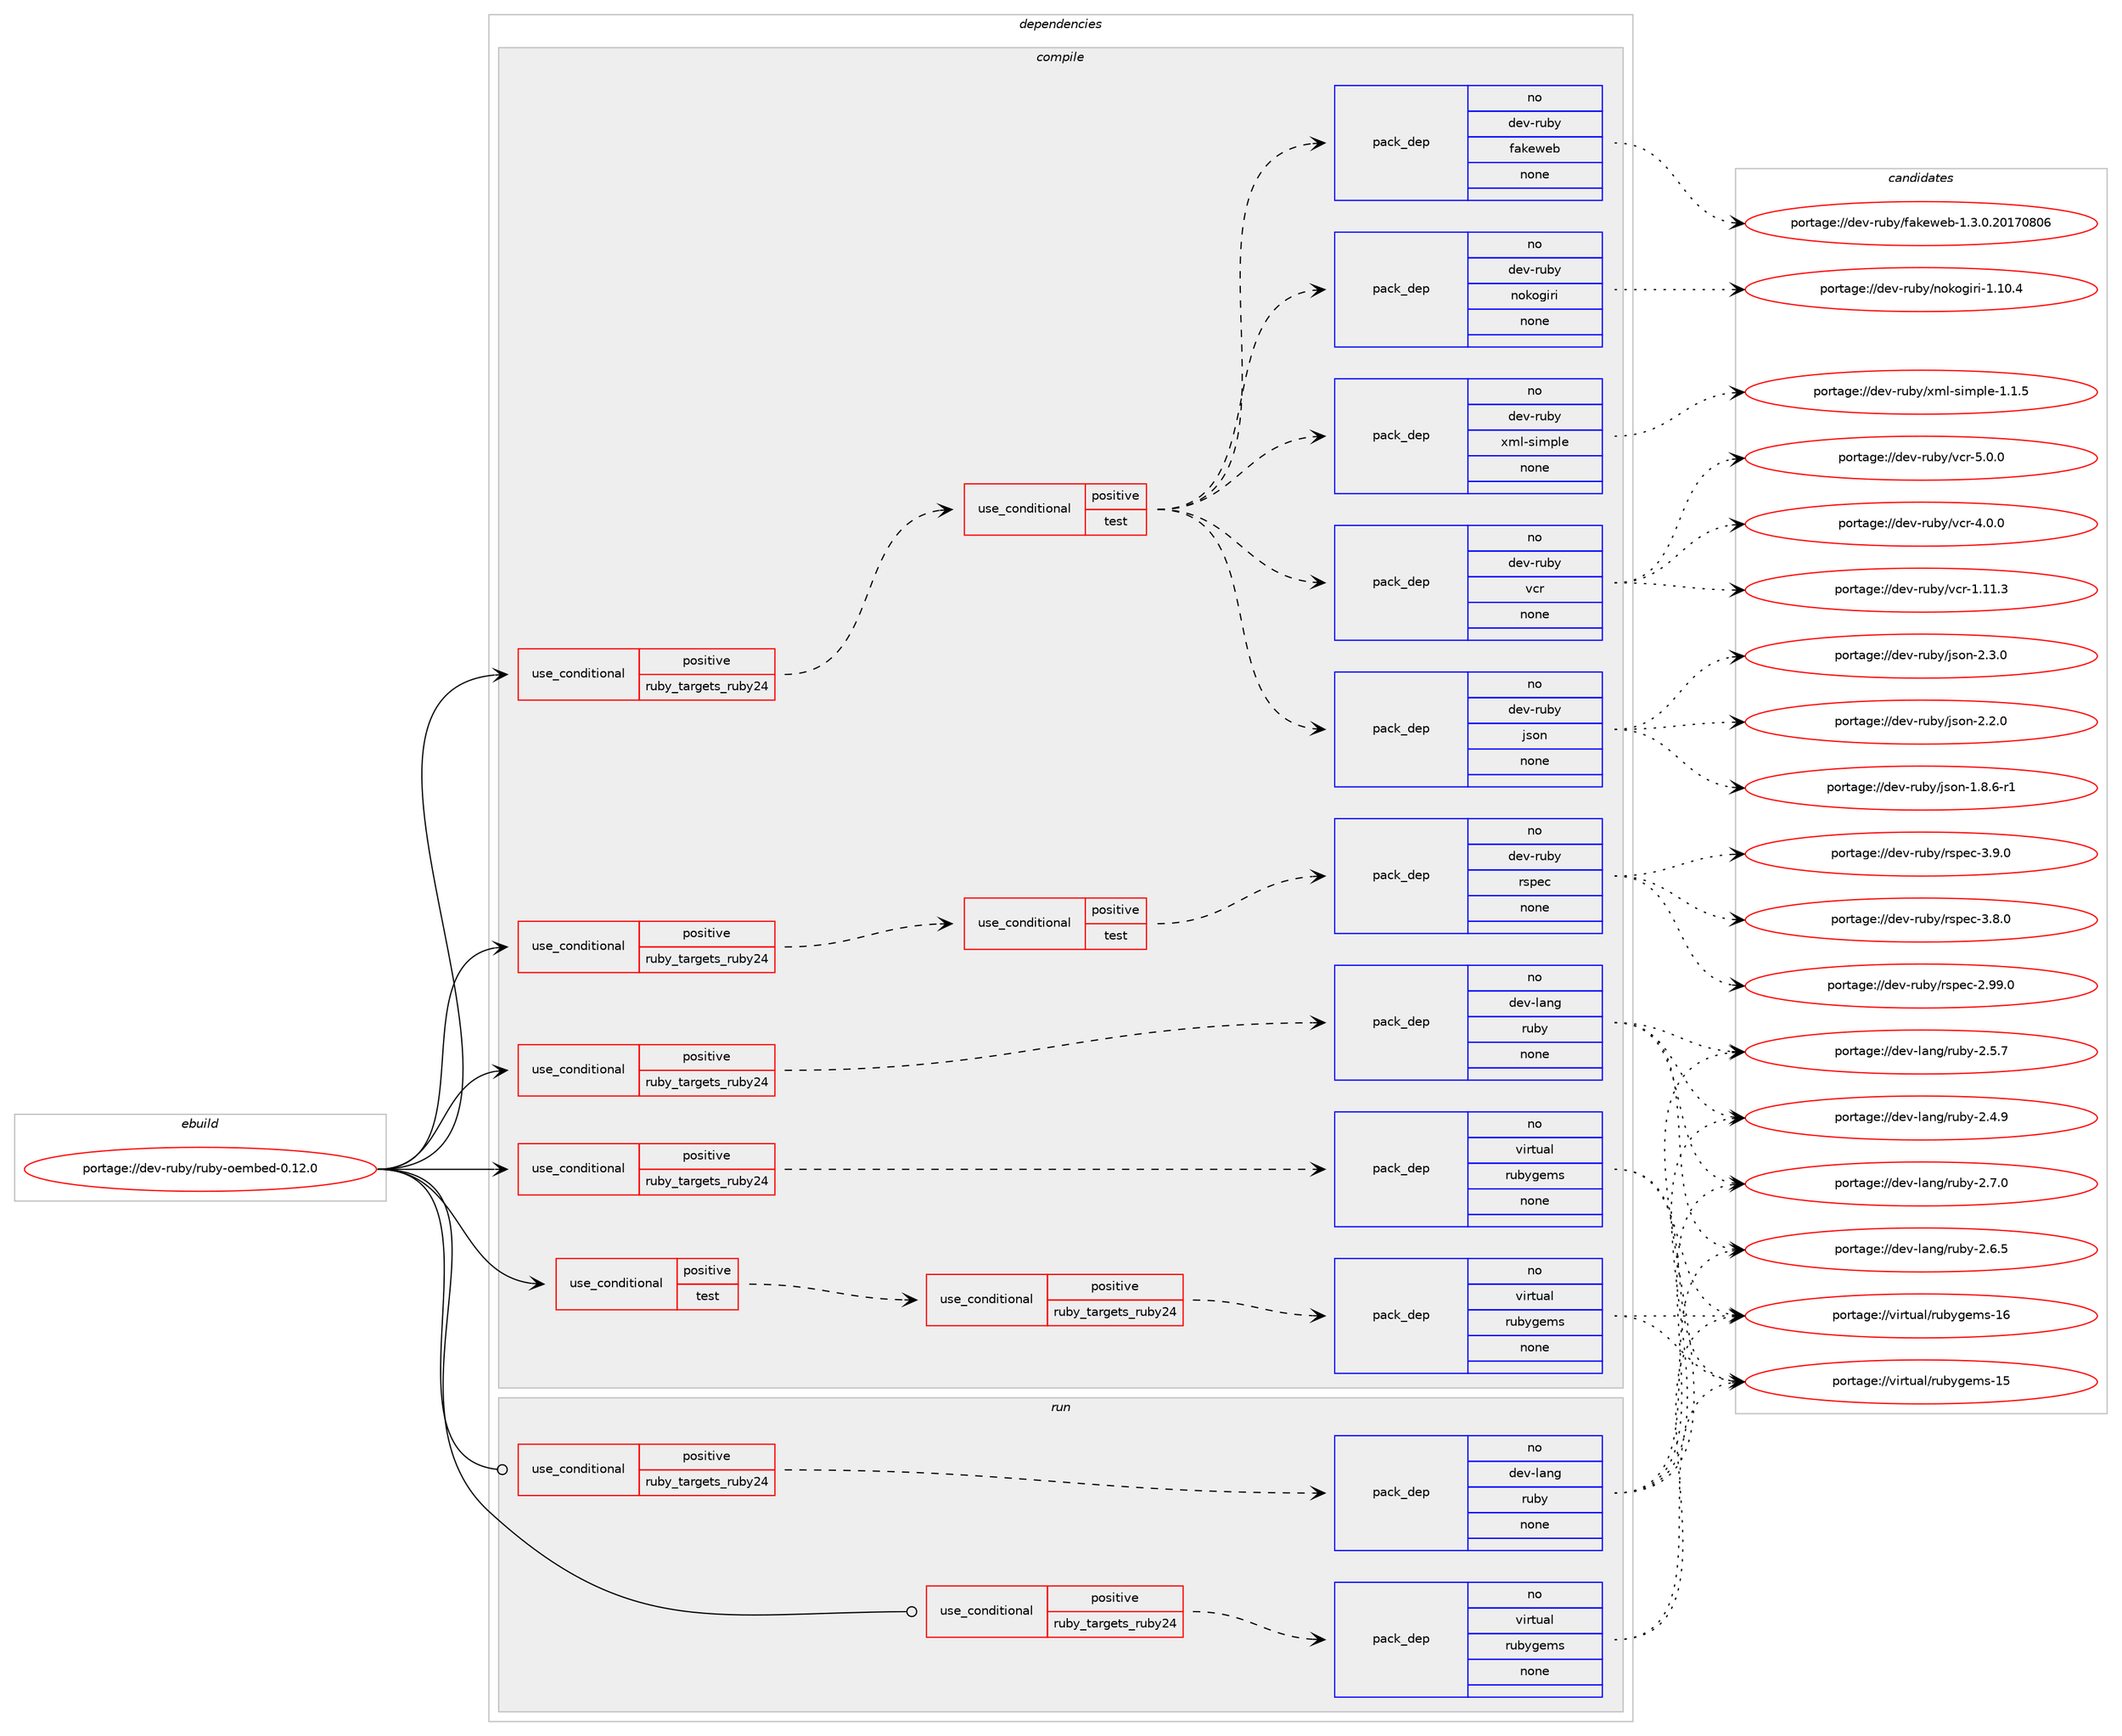 digraph prolog {

# *************
# Graph options
# *************

newrank=true;
concentrate=true;
compound=true;
graph [rankdir=LR,fontname=Helvetica,fontsize=10,ranksep=1.5];#, ranksep=2.5, nodesep=0.2];
edge  [arrowhead=vee];
node  [fontname=Helvetica,fontsize=10];

# **********
# The ebuild
# **********

subgraph cluster_leftcol {
color=gray;
rank=same;
label=<<i>ebuild</i>>;
id [label="portage://dev-ruby/ruby-oembed-0.12.0", color=red, width=4, href="../dev-ruby/ruby-oembed-0.12.0.svg"];
}

# ****************
# The dependencies
# ****************

subgraph cluster_midcol {
color=gray;
label=<<i>dependencies</i>>;
subgraph cluster_compile {
fillcolor="#eeeeee";
style=filled;
label=<<i>compile</i>>;
subgraph cond71532 {
dependency324281 [label=<<TABLE BORDER="0" CELLBORDER="1" CELLSPACING="0" CELLPADDING="4"><TR><TD ROWSPAN="3" CELLPADDING="10">use_conditional</TD></TR><TR><TD>positive</TD></TR><TR><TD>ruby_targets_ruby24</TD></TR></TABLE>>, shape=none, color=red];
subgraph cond71533 {
dependency324282 [label=<<TABLE BORDER="0" CELLBORDER="1" CELLSPACING="0" CELLPADDING="4"><TR><TD ROWSPAN="3" CELLPADDING="10">use_conditional</TD></TR><TR><TD>positive</TD></TR><TR><TD>test</TD></TR></TABLE>>, shape=none, color=red];
subgraph pack248002 {
dependency324283 [label=<<TABLE BORDER="0" CELLBORDER="1" CELLSPACING="0" CELLPADDING="4" WIDTH="220"><TR><TD ROWSPAN="6" CELLPADDING="30">pack_dep</TD></TR><TR><TD WIDTH="110">no</TD></TR><TR><TD>dev-ruby</TD></TR><TR><TD>json</TD></TR><TR><TD>none</TD></TR><TR><TD></TD></TR></TABLE>>, shape=none, color=blue];
}
dependency324282:e -> dependency324283:w [weight=20,style="dashed",arrowhead="vee"];
subgraph pack248003 {
dependency324284 [label=<<TABLE BORDER="0" CELLBORDER="1" CELLSPACING="0" CELLPADDING="4" WIDTH="220"><TR><TD ROWSPAN="6" CELLPADDING="30">pack_dep</TD></TR><TR><TD WIDTH="110">no</TD></TR><TR><TD>dev-ruby</TD></TR><TR><TD>vcr</TD></TR><TR><TD>none</TD></TR><TR><TD></TD></TR></TABLE>>, shape=none, color=blue];
}
dependency324282:e -> dependency324284:w [weight=20,style="dashed",arrowhead="vee"];
subgraph pack248004 {
dependency324285 [label=<<TABLE BORDER="0" CELLBORDER="1" CELLSPACING="0" CELLPADDING="4" WIDTH="220"><TR><TD ROWSPAN="6" CELLPADDING="30">pack_dep</TD></TR><TR><TD WIDTH="110">no</TD></TR><TR><TD>dev-ruby</TD></TR><TR><TD>xml-simple</TD></TR><TR><TD>none</TD></TR><TR><TD></TD></TR></TABLE>>, shape=none, color=blue];
}
dependency324282:e -> dependency324285:w [weight=20,style="dashed",arrowhead="vee"];
subgraph pack248005 {
dependency324286 [label=<<TABLE BORDER="0" CELLBORDER="1" CELLSPACING="0" CELLPADDING="4" WIDTH="220"><TR><TD ROWSPAN="6" CELLPADDING="30">pack_dep</TD></TR><TR><TD WIDTH="110">no</TD></TR><TR><TD>dev-ruby</TD></TR><TR><TD>nokogiri</TD></TR><TR><TD>none</TD></TR><TR><TD></TD></TR></TABLE>>, shape=none, color=blue];
}
dependency324282:e -> dependency324286:w [weight=20,style="dashed",arrowhead="vee"];
subgraph pack248006 {
dependency324287 [label=<<TABLE BORDER="0" CELLBORDER="1" CELLSPACING="0" CELLPADDING="4" WIDTH="220"><TR><TD ROWSPAN="6" CELLPADDING="30">pack_dep</TD></TR><TR><TD WIDTH="110">no</TD></TR><TR><TD>dev-ruby</TD></TR><TR><TD>fakeweb</TD></TR><TR><TD>none</TD></TR><TR><TD></TD></TR></TABLE>>, shape=none, color=blue];
}
dependency324282:e -> dependency324287:w [weight=20,style="dashed",arrowhead="vee"];
}
dependency324281:e -> dependency324282:w [weight=20,style="dashed",arrowhead="vee"];
}
id:e -> dependency324281:w [weight=20,style="solid",arrowhead="vee"];
subgraph cond71534 {
dependency324288 [label=<<TABLE BORDER="0" CELLBORDER="1" CELLSPACING="0" CELLPADDING="4"><TR><TD ROWSPAN="3" CELLPADDING="10">use_conditional</TD></TR><TR><TD>positive</TD></TR><TR><TD>ruby_targets_ruby24</TD></TR></TABLE>>, shape=none, color=red];
subgraph cond71535 {
dependency324289 [label=<<TABLE BORDER="0" CELLBORDER="1" CELLSPACING="0" CELLPADDING="4"><TR><TD ROWSPAN="3" CELLPADDING="10">use_conditional</TD></TR><TR><TD>positive</TD></TR><TR><TD>test</TD></TR></TABLE>>, shape=none, color=red];
subgraph pack248007 {
dependency324290 [label=<<TABLE BORDER="0" CELLBORDER="1" CELLSPACING="0" CELLPADDING="4" WIDTH="220"><TR><TD ROWSPAN="6" CELLPADDING="30">pack_dep</TD></TR><TR><TD WIDTH="110">no</TD></TR><TR><TD>dev-ruby</TD></TR><TR><TD>rspec</TD></TR><TR><TD>none</TD></TR><TR><TD></TD></TR></TABLE>>, shape=none, color=blue];
}
dependency324289:e -> dependency324290:w [weight=20,style="dashed",arrowhead="vee"];
}
dependency324288:e -> dependency324289:w [weight=20,style="dashed",arrowhead="vee"];
}
id:e -> dependency324288:w [weight=20,style="solid",arrowhead="vee"];
subgraph cond71536 {
dependency324291 [label=<<TABLE BORDER="0" CELLBORDER="1" CELLSPACING="0" CELLPADDING="4"><TR><TD ROWSPAN="3" CELLPADDING="10">use_conditional</TD></TR><TR><TD>positive</TD></TR><TR><TD>ruby_targets_ruby24</TD></TR></TABLE>>, shape=none, color=red];
subgraph pack248008 {
dependency324292 [label=<<TABLE BORDER="0" CELLBORDER="1" CELLSPACING="0" CELLPADDING="4" WIDTH="220"><TR><TD ROWSPAN="6" CELLPADDING="30">pack_dep</TD></TR><TR><TD WIDTH="110">no</TD></TR><TR><TD>dev-lang</TD></TR><TR><TD>ruby</TD></TR><TR><TD>none</TD></TR><TR><TD></TD></TR></TABLE>>, shape=none, color=blue];
}
dependency324291:e -> dependency324292:w [weight=20,style="dashed",arrowhead="vee"];
}
id:e -> dependency324291:w [weight=20,style="solid",arrowhead="vee"];
subgraph cond71537 {
dependency324293 [label=<<TABLE BORDER="0" CELLBORDER="1" CELLSPACING="0" CELLPADDING="4"><TR><TD ROWSPAN="3" CELLPADDING="10">use_conditional</TD></TR><TR><TD>positive</TD></TR><TR><TD>ruby_targets_ruby24</TD></TR></TABLE>>, shape=none, color=red];
subgraph pack248009 {
dependency324294 [label=<<TABLE BORDER="0" CELLBORDER="1" CELLSPACING="0" CELLPADDING="4" WIDTH="220"><TR><TD ROWSPAN="6" CELLPADDING="30">pack_dep</TD></TR><TR><TD WIDTH="110">no</TD></TR><TR><TD>virtual</TD></TR><TR><TD>rubygems</TD></TR><TR><TD>none</TD></TR><TR><TD></TD></TR></TABLE>>, shape=none, color=blue];
}
dependency324293:e -> dependency324294:w [weight=20,style="dashed",arrowhead="vee"];
}
id:e -> dependency324293:w [weight=20,style="solid",arrowhead="vee"];
subgraph cond71538 {
dependency324295 [label=<<TABLE BORDER="0" CELLBORDER="1" CELLSPACING="0" CELLPADDING="4"><TR><TD ROWSPAN="3" CELLPADDING="10">use_conditional</TD></TR><TR><TD>positive</TD></TR><TR><TD>test</TD></TR></TABLE>>, shape=none, color=red];
subgraph cond71539 {
dependency324296 [label=<<TABLE BORDER="0" CELLBORDER="1" CELLSPACING="0" CELLPADDING="4"><TR><TD ROWSPAN="3" CELLPADDING="10">use_conditional</TD></TR><TR><TD>positive</TD></TR><TR><TD>ruby_targets_ruby24</TD></TR></TABLE>>, shape=none, color=red];
subgraph pack248010 {
dependency324297 [label=<<TABLE BORDER="0" CELLBORDER="1" CELLSPACING="0" CELLPADDING="4" WIDTH="220"><TR><TD ROWSPAN="6" CELLPADDING="30">pack_dep</TD></TR><TR><TD WIDTH="110">no</TD></TR><TR><TD>virtual</TD></TR><TR><TD>rubygems</TD></TR><TR><TD>none</TD></TR><TR><TD></TD></TR></TABLE>>, shape=none, color=blue];
}
dependency324296:e -> dependency324297:w [weight=20,style="dashed",arrowhead="vee"];
}
dependency324295:e -> dependency324296:w [weight=20,style="dashed",arrowhead="vee"];
}
id:e -> dependency324295:w [weight=20,style="solid",arrowhead="vee"];
}
subgraph cluster_compileandrun {
fillcolor="#eeeeee";
style=filled;
label=<<i>compile and run</i>>;
}
subgraph cluster_run {
fillcolor="#eeeeee";
style=filled;
label=<<i>run</i>>;
subgraph cond71540 {
dependency324298 [label=<<TABLE BORDER="0" CELLBORDER="1" CELLSPACING="0" CELLPADDING="4"><TR><TD ROWSPAN="3" CELLPADDING="10">use_conditional</TD></TR><TR><TD>positive</TD></TR><TR><TD>ruby_targets_ruby24</TD></TR></TABLE>>, shape=none, color=red];
subgraph pack248011 {
dependency324299 [label=<<TABLE BORDER="0" CELLBORDER="1" CELLSPACING="0" CELLPADDING="4" WIDTH="220"><TR><TD ROWSPAN="6" CELLPADDING="30">pack_dep</TD></TR><TR><TD WIDTH="110">no</TD></TR><TR><TD>dev-lang</TD></TR><TR><TD>ruby</TD></TR><TR><TD>none</TD></TR><TR><TD></TD></TR></TABLE>>, shape=none, color=blue];
}
dependency324298:e -> dependency324299:w [weight=20,style="dashed",arrowhead="vee"];
}
id:e -> dependency324298:w [weight=20,style="solid",arrowhead="odot"];
subgraph cond71541 {
dependency324300 [label=<<TABLE BORDER="0" CELLBORDER="1" CELLSPACING="0" CELLPADDING="4"><TR><TD ROWSPAN="3" CELLPADDING="10">use_conditional</TD></TR><TR><TD>positive</TD></TR><TR><TD>ruby_targets_ruby24</TD></TR></TABLE>>, shape=none, color=red];
subgraph pack248012 {
dependency324301 [label=<<TABLE BORDER="0" CELLBORDER="1" CELLSPACING="0" CELLPADDING="4" WIDTH="220"><TR><TD ROWSPAN="6" CELLPADDING="30">pack_dep</TD></TR><TR><TD WIDTH="110">no</TD></TR><TR><TD>virtual</TD></TR><TR><TD>rubygems</TD></TR><TR><TD>none</TD></TR><TR><TD></TD></TR></TABLE>>, shape=none, color=blue];
}
dependency324300:e -> dependency324301:w [weight=20,style="dashed",arrowhead="vee"];
}
id:e -> dependency324300:w [weight=20,style="solid",arrowhead="odot"];
}
}

# **************
# The candidates
# **************

subgraph cluster_choices {
rank=same;
color=gray;
label=<<i>candidates</i>>;

subgraph choice248002 {
color=black;
nodesep=1;
choice100101118451141179812147106115111110455046514648 [label="portage://dev-ruby/json-2.3.0", color=red, width=4,href="../dev-ruby/json-2.3.0.svg"];
choice100101118451141179812147106115111110455046504648 [label="portage://dev-ruby/json-2.2.0", color=red, width=4,href="../dev-ruby/json-2.2.0.svg"];
choice1001011184511411798121471061151111104549465646544511449 [label="portage://dev-ruby/json-1.8.6-r1", color=red, width=4,href="../dev-ruby/json-1.8.6-r1.svg"];
dependency324283:e -> choice100101118451141179812147106115111110455046514648:w [style=dotted,weight="100"];
dependency324283:e -> choice100101118451141179812147106115111110455046504648:w [style=dotted,weight="100"];
dependency324283:e -> choice1001011184511411798121471061151111104549465646544511449:w [style=dotted,weight="100"];
}
subgraph choice248003 {
color=black;
nodesep=1;
choice10010111845114117981214711899114455346484648 [label="portage://dev-ruby/vcr-5.0.0", color=red, width=4,href="../dev-ruby/vcr-5.0.0.svg"];
choice10010111845114117981214711899114455246484648 [label="portage://dev-ruby/vcr-4.0.0", color=red, width=4,href="../dev-ruby/vcr-4.0.0.svg"];
choice1001011184511411798121471189911445494649494651 [label="portage://dev-ruby/vcr-1.11.3", color=red, width=4,href="../dev-ruby/vcr-1.11.3.svg"];
dependency324284:e -> choice10010111845114117981214711899114455346484648:w [style=dotted,weight="100"];
dependency324284:e -> choice10010111845114117981214711899114455246484648:w [style=dotted,weight="100"];
dependency324284:e -> choice1001011184511411798121471189911445494649494651:w [style=dotted,weight="100"];
}
subgraph choice248004 {
color=black;
nodesep=1;
choice10010111845114117981214712010910845115105109112108101454946494653 [label="portage://dev-ruby/xml-simple-1.1.5", color=red, width=4,href="../dev-ruby/xml-simple-1.1.5.svg"];
dependency324285:e -> choice10010111845114117981214712010910845115105109112108101454946494653:w [style=dotted,weight="100"];
}
subgraph choice248005 {
color=black;
nodesep=1;
choice10010111845114117981214711011110711110310511410545494649484652 [label="portage://dev-ruby/nokogiri-1.10.4", color=red, width=4,href="../dev-ruby/nokogiri-1.10.4.svg"];
dependency324286:e -> choice10010111845114117981214711011110711110310511410545494649484652:w [style=dotted,weight="100"];
}
subgraph choice248006 {
color=black;
nodesep=1;
choice1001011184511411798121471029710710111910198454946514648465048495548564854 [label="portage://dev-ruby/fakeweb-1.3.0.20170806", color=red, width=4,href="../dev-ruby/fakeweb-1.3.0.20170806.svg"];
dependency324287:e -> choice1001011184511411798121471029710710111910198454946514648465048495548564854:w [style=dotted,weight="100"];
}
subgraph choice248007 {
color=black;
nodesep=1;
choice10010111845114117981214711411511210199455146574648 [label="portage://dev-ruby/rspec-3.9.0", color=red, width=4,href="../dev-ruby/rspec-3.9.0.svg"];
choice10010111845114117981214711411511210199455146564648 [label="portage://dev-ruby/rspec-3.8.0", color=red, width=4,href="../dev-ruby/rspec-3.8.0.svg"];
choice1001011184511411798121471141151121019945504657574648 [label="portage://dev-ruby/rspec-2.99.0", color=red, width=4,href="../dev-ruby/rspec-2.99.0.svg"];
dependency324290:e -> choice10010111845114117981214711411511210199455146574648:w [style=dotted,weight="100"];
dependency324290:e -> choice10010111845114117981214711411511210199455146564648:w [style=dotted,weight="100"];
dependency324290:e -> choice1001011184511411798121471141151121019945504657574648:w [style=dotted,weight="100"];
}
subgraph choice248008 {
color=black;
nodesep=1;
choice10010111845108971101034711411798121455046554648 [label="portage://dev-lang/ruby-2.7.0", color=red, width=4,href="../dev-lang/ruby-2.7.0.svg"];
choice10010111845108971101034711411798121455046544653 [label="portage://dev-lang/ruby-2.6.5", color=red, width=4,href="../dev-lang/ruby-2.6.5.svg"];
choice10010111845108971101034711411798121455046534655 [label="portage://dev-lang/ruby-2.5.7", color=red, width=4,href="../dev-lang/ruby-2.5.7.svg"];
choice10010111845108971101034711411798121455046524657 [label="portage://dev-lang/ruby-2.4.9", color=red, width=4,href="../dev-lang/ruby-2.4.9.svg"];
dependency324292:e -> choice10010111845108971101034711411798121455046554648:w [style=dotted,weight="100"];
dependency324292:e -> choice10010111845108971101034711411798121455046544653:w [style=dotted,weight="100"];
dependency324292:e -> choice10010111845108971101034711411798121455046534655:w [style=dotted,weight="100"];
dependency324292:e -> choice10010111845108971101034711411798121455046524657:w [style=dotted,weight="100"];
}
subgraph choice248009 {
color=black;
nodesep=1;
choice118105114116117971084711411798121103101109115454954 [label="portage://virtual/rubygems-16", color=red, width=4,href="../virtual/rubygems-16.svg"];
choice118105114116117971084711411798121103101109115454953 [label="portage://virtual/rubygems-15", color=red, width=4,href="../virtual/rubygems-15.svg"];
dependency324294:e -> choice118105114116117971084711411798121103101109115454954:w [style=dotted,weight="100"];
dependency324294:e -> choice118105114116117971084711411798121103101109115454953:w [style=dotted,weight="100"];
}
subgraph choice248010 {
color=black;
nodesep=1;
choice118105114116117971084711411798121103101109115454954 [label="portage://virtual/rubygems-16", color=red, width=4,href="../virtual/rubygems-16.svg"];
choice118105114116117971084711411798121103101109115454953 [label="portage://virtual/rubygems-15", color=red, width=4,href="../virtual/rubygems-15.svg"];
dependency324297:e -> choice118105114116117971084711411798121103101109115454954:w [style=dotted,weight="100"];
dependency324297:e -> choice118105114116117971084711411798121103101109115454953:w [style=dotted,weight="100"];
}
subgraph choice248011 {
color=black;
nodesep=1;
choice10010111845108971101034711411798121455046554648 [label="portage://dev-lang/ruby-2.7.0", color=red, width=4,href="../dev-lang/ruby-2.7.0.svg"];
choice10010111845108971101034711411798121455046544653 [label="portage://dev-lang/ruby-2.6.5", color=red, width=4,href="../dev-lang/ruby-2.6.5.svg"];
choice10010111845108971101034711411798121455046534655 [label="portage://dev-lang/ruby-2.5.7", color=red, width=4,href="../dev-lang/ruby-2.5.7.svg"];
choice10010111845108971101034711411798121455046524657 [label="portage://dev-lang/ruby-2.4.9", color=red, width=4,href="../dev-lang/ruby-2.4.9.svg"];
dependency324299:e -> choice10010111845108971101034711411798121455046554648:w [style=dotted,weight="100"];
dependency324299:e -> choice10010111845108971101034711411798121455046544653:w [style=dotted,weight="100"];
dependency324299:e -> choice10010111845108971101034711411798121455046534655:w [style=dotted,weight="100"];
dependency324299:e -> choice10010111845108971101034711411798121455046524657:w [style=dotted,weight="100"];
}
subgraph choice248012 {
color=black;
nodesep=1;
choice118105114116117971084711411798121103101109115454954 [label="portage://virtual/rubygems-16", color=red, width=4,href="../virtual/rubygems-16.svg"];
choice118105114116117971084711411798121103101109115454953 [label="portage://virtual/rubygems-15", color=red, width=4,href="../virtual/rubygems-15.svg"];
dependency324301:e -> choice118105114116117971084711411798121103101109115454954:w [style=dotted,weight="100"];
dependency324301:e -> choice118105114116117971084711411798121103101109115454953:w [style=dotted,weight="100"];
}
}

}
